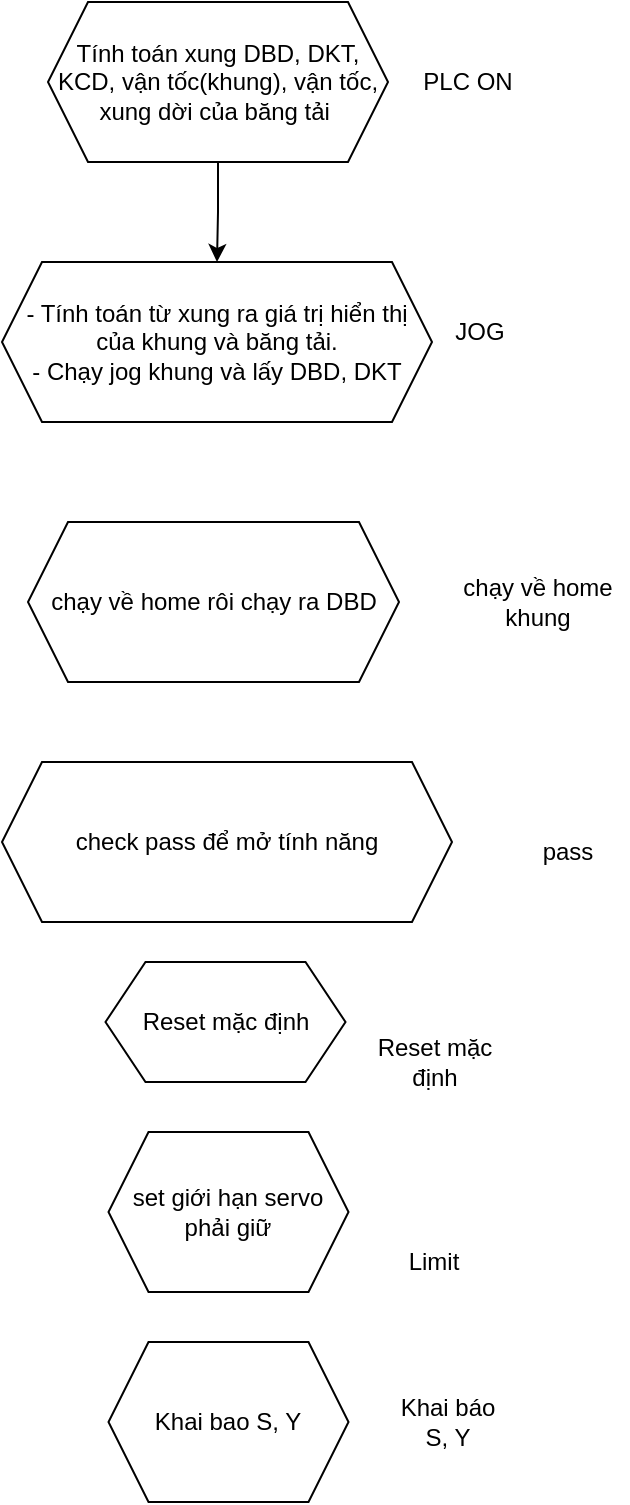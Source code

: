 <mxfile version="22.1.18" type="github">
  <diagram name="Trang-1" id="obcCNmmp59PwncKkG2SI">
    <mxGraphModel dx="1358" dy="549" grid="1" gridSize="10" guides="1" tooltips="1" connect="1" arrows="1" fold="1" page="1" pageScale="1" pageWidth="827" pageHeight="1169" math="0" shadow="0">
      <root>
        <mxCell id="0" />
        <mxCell id="1" parent="0" />
        <mxCell id="uYHZnF8rjSlXVwT12AOy-2" value="PLC ON" style="text;html=1;strokeColor=none;fillColor=none;align=center;verticalAlign=middle;whiteSpace=wrap;rounded=0;" vertex="1" parent="1">
          <mxGeometry x="550" y="395" width="60" height="30" as="geometry" />
        </mxCell>
        <mxCell id="uYHZnF8rjSlXVwT12AOy-12" style="edgeStyle=orthogonalEdgeStyle;rounded=0;orthogonalLoop=1;jettySize=auto;html=1;exitX=0.5;exitY=1;exitDx=0;exitDy=0;entryX=0.5;entryY=0;entryDx=0;entryDy=0;" edge="1" parent="1" source="uYHZnF8rjSlXVwT12AOy-9" target="uYHZnF8rjSlXVwT12AOy-11">
          <mxGeometry relative="1" as="geometry" />
        </mxCell>
        <mxCell id="uYHZnF8rjSlXVwT12AOy-9" value="Tính toán xung DBD, DKT, KCD, vận tốc(khung), vận tốc, xung dời của băng tải&amp;nbsp;" style="shape=hexagon;perimeter=hexagonPerimeter2;whiteSpace=wrap;html=1;fixedSize=1;" vertex="1" parent="1">
          <mxGeometry x="370" y="370" width="170" height="80" as="geometry" />
        </mxCell>
        <mxCell id="uYHZnF8rjSlXVwT12AOy-11" value="- Tính toán từ xung ra giá trị hiển thị của khung và băng tải.&lt;br&gt;- Chạy jog khung và lấy DBD, DKT&lt;br&gt;" style="shape=hexagon;perimeter=hexagonPerimeter2;whiteSpace=wrap;html=1;fixedSize=1;" vertex="1" parent="1">
          <mxGeometry x="347" y="500" width="215" height="80" as="geometry" />
        </mxCell>
        <mxCell id="uYHZnF8rjSlXVwT12AOy-13" value="chạy về home rôi chạy ra DBD" style="shape=hexagon;perimeter=hexagonPerimeter2;whiteSpace=wrap;html=1;fixedSize=1;" vertex="1" parent="1">
          <mxGeometry x="360" y="630" width="185.5" height="80" as="geometry" />
        </mxCell>
        <mxCell id="uYHZnF8rjSlXVwT12AOy-14" value="JOG" style="text;html=1;strokeColor=none;fillColor=none;align=center;verticalAlign=middle;whiteSpace=wrap;rounded=0;" vertex="1" parent="1">
          <mxGeometry x="555.5" y="520" width="60" height="30" as="geometry" />
        </mxCell>
        <mxCell id="uYHZnF8rjSlXVwT12AOy-15" value="chạy về home khung&lt;br&gt;" style="text;html=1;strokeColor=none;fillColor=none;align=center;verticalAlign=middle;whiteSpace=wrap;rounded=0;" vertex="1" parent="1">
          <mxGeometry x="570" y="655" width="90" height="30" as="geometry" />
        </mxCell>
        <mxCell id="uYHZnF8rjSlXVwT12AOy-16" value="check pass để mở tính năng" style="shape=hexagon;perimeter=hexagonPerimeter2;whiteSpace=wrap;html=1;fixedSize=1;" vertex="1" parent="1">
          <mxGeometry x="347" y="750" width="225" height="80" as="geometry" />
        </mxCell>
        <mxCell id="uYHZnF8rjSlXVwT12AOy-17" value="Reset mặc định" style="shape=hexagon;perimeter=hexagonPerimeter2;whiteSpace=wrap;html=1;fixedSize=1;" vertex="1" parent="1">
          <mxGeometry x="398.75" y="850" width="120" height="60" as="geometry" />
        </mxCell>
        <mxCell id="uYHZnF8rjSlXVwT12AOy-18" value="set giới hạn servo phải giữ" style="shape=hexagon;perimeter=hexagonPerimeter2;whiteSpace=wrap;html=1;fixedSize=1;" vertex="1" parent="1">
          <mxGeometry x="400.25" y="935" width="120" height="80" as="geometry" />
        </mxCell>
        <mxCell id="uYHZnF8rjSlXVwT12AOy-19" value="pass" style="text;html=1;strokeColor=none;fillColor=none;align=center;verticalAlign=middle;whiteSpace=wrap;rounded=0;" vertex="1" parent="1">
          <mxGeometry x="600" y="780" width="60" height="30" as="geometry" />
        </mxCell>
        <mxCell id="uYHZnF8rjSlXVwT12AOy-20" value="Reset mặc định" style="text;html=1;strokeColor=none;fillColor=none;align=center;verticalAlign=middle;whiteSpace=wrap;rounded=0;" vertex="1" parent="1">
          <mxGeometry x="525.5" y="875" width="74.5" height="50" as="geometry" />
        </mxCell>
        <mxCell id="uYHZnF8rjSlXVwT12AOy-21" value="Limit" style="text;html=1;strokeColor=none;fillColor=none;align=center;verticalAlign=middle;whiteSpace=wrap;rounded=0;" vertex="1" parent="1">
          <mxGeometry x="532.75" y="985" width="60" height="30" as="geometry" />
        </mxCell>
        <mxCell id="uYHZnF8rjSlXVwT12AOy-22" value="Khai bao S, Y" style="shape=hexagon;perimeter=hexagonPerimeter2;whiteSpace=wrap;html=1;fixedSize=1;" vertex="1" parent="1">
          <mxGeometry x="400.25" y="1040" width="120" height="80" as="geometry" />
        </mxCell>
        <mxCell id="uYHZnF8rjSlXVwT12AOy-24" value="Khai báo S, Y" style="text;html=1;strokeColor=none;fillColor=none;align=center;verticalAlign=middle;whiteSpace=wrap;rounded=0;" vertex="1" parent="1">
          <mxGeometry x="540" y="1065" width="60" height="30" as="geometry" />
        </mxCell>
      </root>
    </mxGraphModel>
  </diagram>
</mxfile>
